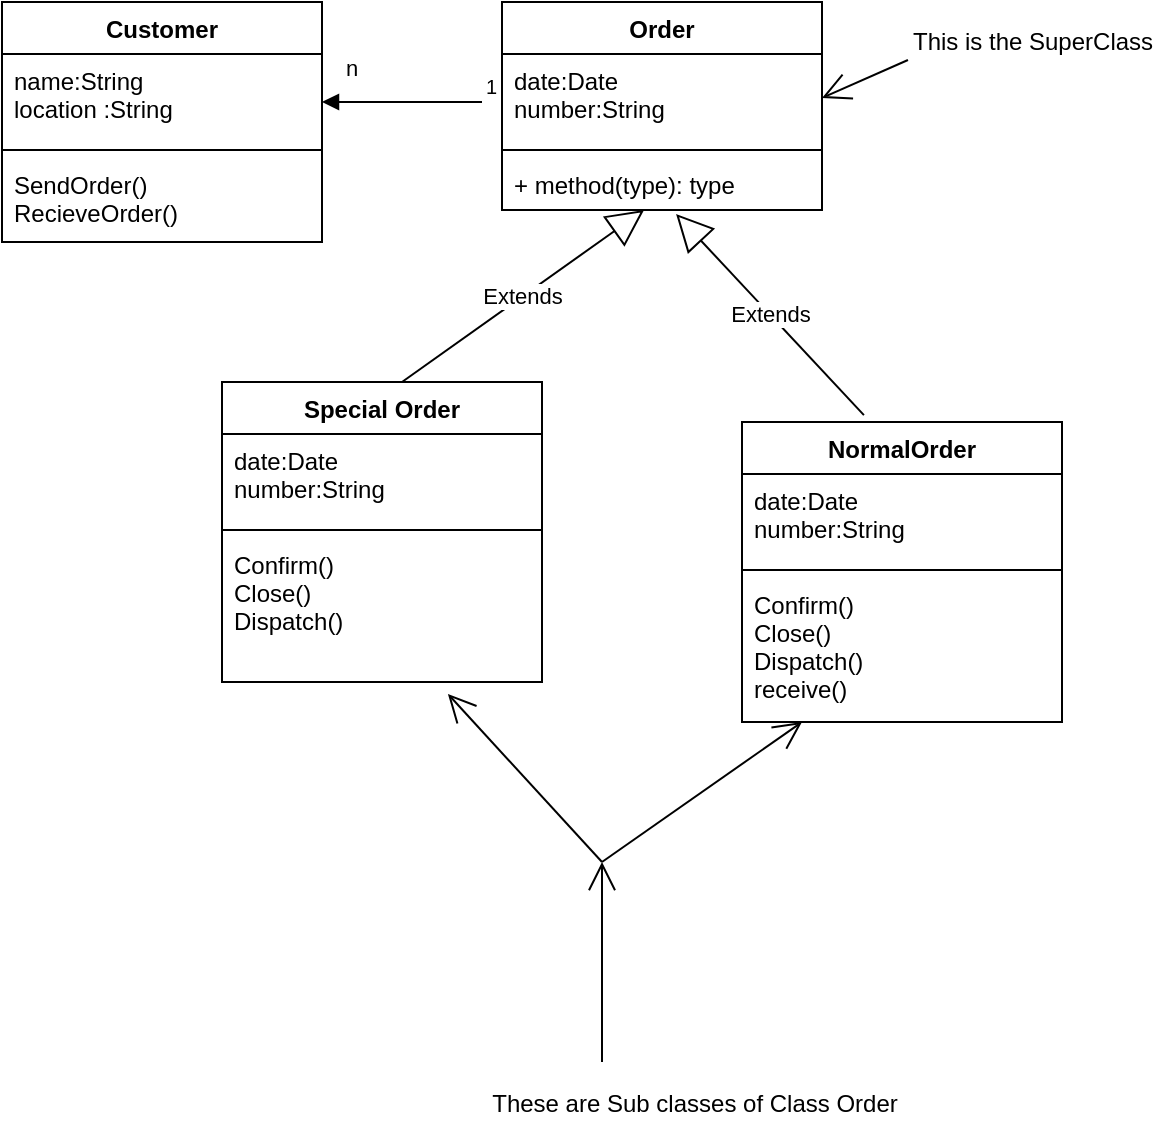<mxfile version="12.9.14" type="google"><diagram id="4AgG9BPKJnf02e3kqztE" name="Page-1"><mxGraphModel dx="828" dy="452" grid="1" gridSize="10" guides="1" tooltips="1" connect="1" arrows="1" fold="1" page="1" pageScale="1" pageWidth="1169" pageHeight="826" math="0" shadow="0"><root><mxCell id="0"/><mxCell id="1" parent="0"/><mxCell id="ueag2wUBxOyDUYuB5pkd-1" value="Customer" style="swimlane;fontStyle=1;align=center;verticalAlign=top;childLayout=stackLayout;horizontal=1;startSize=26;horizontalStack=0;resizeParent=1;resizeParentMax=0;resizeLast=0;collapsible=1;marginBottom=0;" vertex="1" parent="1"><mxGeometry x="140" y="100" width="160" height="120" as="geometry"/></mxCell><mxCell id="ueag2wUBxOyDUYuB5pkd-2" value="name:String&#10;location :String&#10;&#10;&#10;" style="text;strokeColor=none;fillColor=none;align=left;verticalAlign=top;spacingLeft=4;spacingRight=4;overflow=hidden;rotatable=0;points=[[0,0.5],[1,0.5]];portConstraint=eastwest;" vertex="1" parent="ueag2wUBxOyDUYuB5pkd-1"><mxGeometry y="26" width="160" height="44" as="geometry"/></mxCell><mxCell id="ueag2wUBxOyDUYuB5pkd-3" value="" style="line;strokeWidth=1;fillColor=none;align=left;verticalAlign=middle;spacingTop=-1;spacingLeft=3;spacingRight=3;rotatable=0;labelPosition=right;points=[];portConstraint=eastwest;" vertex="1" parent="ueag2wUBxOyDUYuB5pkd-1"><mxGeometry y="70" width="160" height="8" as="geometry"/></mxCell><mxCell id="ueag2wUBxOyDUYuB5pkd-4" value="SendOrder()&#10;RecieveOrder()" style="text;strokeColor=none;fillColor=none;align=left;verticalAlign=top;spacingLeft=4;spacingRight=4;overflow=hidden;rotatable=0;points=[[0,0.5],[1,0.5]];portConstraint=eastwest;" vertex="1" parent="ueag2wUBxOyDUYuB5pkd-1"><mxGeometry y="78" width="160" height="42" as="geometry"/></mxCell><mxCell id="ueag2wUBxOyDUYuB5pkd-5" value="Order" style="swimlane;fontStyle=1;align=center;verticalAlign=top;childLayout=stackLayout;horizontal=1;startSize=26;horizontalStack=0;resizeParent=1;resizeParentMax=0;resizeLast=0;collapsible=1;marginBottom=0;" vertex="1" parent="1"><mxGeometry x="390" y="100" width="160" height="104" as="geometry"/></mxCell><mxCell id="ueag2wUBxOyDUYuB5pkd-6" value="date:Date&#10;number:String" style="text;strokeColor=none;fillColor=none;align=left;verticalAlign=top;spacingLeft=4;spacingRight=4;overflow=hidden;rotatable=0;points=[[0,0.5],[1,0.5]];portConstraint=eastwest;" vertex="1" parent="ueag2wUBxOyDUYuB5pkd-5"><mxGeometry y="26" width="160" height="44" as="geometry"/></mxCell><mxCell id="ueag2wUBxOyDUYuB5pkd-7" value="" style="line;strokeWidth=1;fillColor=none;align=left;verticalAlign=middle;spacingTop=-1;spacingLeft=3;spacingRight=3;rotatable=0;labelPosition=right;points=[];portConstraint=eastwest;" vertex="1" parent="ueag2wUBxOyDUYuB5pkd-5"><mxGeometry y="70" width="160" height="8" as="geometry"/></mxCell><mxCell id="ueag2wUBxOyDUYuB5pkd-8" value="+ method(type): type" style="text;strokeColor=none;fillColor=none;align=left;verticalAlign=top;spacingLeft=4;spacingRight=4;overflow=hidden;rotatable=0;points=[[0,0.5],[1,0.5]];portConstraint=eastwest;" vertex="1" parent="ueag2wUBxOyDUYuB5pkd-5"><mxGeometry y="78" width="160" height="26" as="geometry"/></mxCell><mxCell id="ueag2wUBxOyDUYuB5pkd-11" value="n" style="endArrow=block;endFill=1;html=1;edgeStyle=orthogonalEdgeStyle;align=left;verticalAlign=top;" edge="1" parent="1"><mxGeometry x="0.75" y="-30" relative="1" as="geometry"><mxPoint x="380" y="150" as="sourcePoint"/><mxPoint x="300" y="150" as="targetPoint"/><Array as="points"><mxPoint x="370" y="150"/><mxPoint x="370" y="150"/></Array><mxPoint as="offset"/></mxGeometry></mxCell><mxCell id="ueag2wUBxOyDUYuB5pkd-12" value="1" style="resizable=0;html=1;align=left;verticalAlign=bottom;labelBackgroundColor=#ffffff;fontSize=10;" connectable="0" vertex="1" parent="ueag2wUBxOyDUYuB5pkd-11"><mxGeometry x="-1" relative="1" as="geometry"/></mxCell><mxCell id="ueag2wUBxOyDUYuB5pkd-23" value="Extends" style="endArrow=block;endSize=16;endFill=0;html=1;entryX=0.444;entryY=1;entryDx=0;entryDy=0;entryPerimeter=0;" edge="1" parent="1" target="ueag2wUBxOyDUYuB5pkd-8"><mxGeometry width="160" relative="1" as="geometry"><mxPoint x="340" y="290" as="sourcePoint"/><mxPoint x="459" y="190" as="targetPoint"/></mxGeometry></mxCell><mxCell id="ueag2wUBxOyDUYuB5pkd-25" value="Extends" style="endArrow=block;endSize=16;endFill=0;html=1;exitX=0.381;exitY=-0.023;exitDx=0;exitDy=0;exitPerimeter=0;entryX=0.544;entryY=1.077;entryDx=0;entryDy=0;entryPerimeter=0;" edge="1" parent="1" source="ueag2wUBxOyDUYuB5pkd-19" target="ueag2wUBxOyDUYuB5pkd-8"><mxGeometry width="160" relative="1" as="geometry"><mxPoint x="570" y="280" as="sourcePoint"/><mxPoint x="473" y="190" as="targetPoint"/></mxGeometry></mxCell><mxCell id="ueag2wUBxOyDUYuB5pkd-15" value="Special Order" style="swimlane;fontStyle=1;align=center;verticalAlign=top;childLayout=stackLayout;horizontal=1;startSize=26;horizontalStack=0;resizeParent=1;resizeParentMax=0;resizeLast=0;collapsible=1;marginBottom=0;" vertex="1" parent="1"><mxGeometry x="250" y="290" width="160" height="150" as="geometry"/></mxCell><mxCell id="ueag2wUBxOyDUYuB5pkd-16" value="date:Date&#10;number:String" style="text;strokeColor=none;fillColor=none;align=left;verticalAlign=top;spacingLeft=4;spacingRight=4;overflow=hidden;rotatable=0;points=[[0,0.5],[1,0.5]];portConstraint=eastwest;" vertex="1" parent="ueag2wUBxOyDUYuB5pkd-15"><mxGeometry y="26" width="160" height="44" as="geometry"/></mxCell><mxCell id="ueag2wUBxOyDUYuB5pkd-17" value="" style="line;strokeWidth=1;fillColor=none;align=left;verticalAlign=middle;spacingTop=-1;spacingLeft=3;spacingRight=3;rotatable=0;labelPosition=right;points=[];portConstraint=eastwest;" vertex="1" parent="ueag2wUBxOyDUYuB5pkd-15"><mxGeometry y="70" width="160" height="8" as="geometry"/></mxCell><mxCell id="ueag2wUBxOyDUYuB5pkd-18" value="Confirm()&#10;Close()&#10;Dispatch()" style="text;strokeColor=none;fillColor=none;align=left;verticalAlign=top;spacingLeft=4;spacingRight=4;overflow=hidden;rotatable=0;points=[[0,0.5],[1,0.5]];portConstraint=eastwest;" vertex="1" parent="ueag2wUBxOyDUYuB5pkd-15"><mxGeometry y="78" width="160" height="72" as="geometry"/></mxCell><mxCell id="ueag2wUBxOyDUYuB5pkd-19" value="NormalOrder" style="swimlane;fontStyle=1;align=center;verticalAlign=top;childLayout=stackLayout;horizontal=1;startSize=26;horizontalStack=0;resizeParent=1;resizeParentMax=0;resizeLast=0;collapsible=1;marginBottom=0;" vertex="1" parent="1"><mxGeometry x="510" y="310" width="160" height="150" as="geometry"/></mxCell><mxCell id="ueag2wUBxOyDUYuB5pkd-20" value="date:Date&#10;number:String" style="text;strokeColor=none;fillColor=none;align=left;verticalAlign=top;spacingLeft=4;spacingRight=4;overflow=hidden;rotatable=0;points=[[0,0.5],[1,0.5]];portConstraint=eastwest;" vertex="1" parent="ueag2wUBxOyDUYuB5pkd-19"><mxGeometry y="26" width="160" height="44" as="geometry"/></mxCell><mxCell id="ueag2wUBxOyDUYuB5pkd-21" value="" style="line;strokeWidth=1;fillColor=none;align=left;verticalAlign=middle;spacingTop=-1;spacingLeft=3;spacingRight=3;rotatable=0;labelPosition=right;points=[];portConstraint=eastwest;" vertex="1" parent="ueag2wUBxOyDUYuB5pkd-19"><mxGeometry y="70" width="160" height="8" as="geometry"/></mxCell><mxCell id="ueag2wUBxOyDUYuB5pkd-22" value="Confirm()&#10;Close()&#10;Dispatch()&#10;receive()" style="text;strokeColor=none;fillColor=none;align=left;verticalAlign=top;spacingLeft=4;spacingRight=4;overflow=hidden;rotatable=0;points=[[0,0.5],[1,0.5]];portConstraint=eastwest;" vertex="1" parent="ueag2wUBxOyDUYuB5pkd-19"><mxGeometry y="78" width="160" height="72" as="geometry"/></mxCell><mxCell id="ueag2wUBxOyDUYuB5pkd-27" value="This is the SuperClass" style="text;html=1;align=center;verticalAlign=middle;resizable=0;points=[];autosize=1;" vertex="1" parent="1"><mxGeometry x="585" y="110" width="140" height="20" as="geometry"/></mxCell><mxCell id="ueag2wUBxOyDUYuB5pkd-28" value="" style="endArrow=open;endFill=1;endSize=12;html=1;entryX=1;entryY=0.5;entryDx=0;entryDy=0;exitX=0.057;exitY=0.95;exitDx=0;exitDy=0;exitPerimeter=0;" edge="1" parent="1" source="ueag2wUBxOyDUYuB5pkd-27" target="ueag2wUBxOyDUYuB5pkd-6"><mxGeometry width="160" relative="1" as="geometry"><mxPoint x="600" y="190" as="sourcePoint"/><mxPoint x="760" y="190" as="targetPoint"/></mxGeometry></mxCell><mxCell id="ueag2wUBxOyDUYuB5pkd-30" value="" style="endArrow=open;endFill=1;endSize=12;html=1;entryX=0.706;entryY=1.083;entryDx=0;entryDy=0;entryPerimeter=0;" edge="1" parent="1" target="ueag2wUBxOyDUYuB5pkd-18"><mxGeometry width="160" relative="1" as="geometry"><mxPoint x="440" y="530" as="sourcePoint"/><mxPoint x="400" y="510" as="targetPoint"/></mxGeometry></mxCell><mxCell id="ueag2wUBxOyDUYuB5pkd-31" value="" style="endArrow=open;endFill=1;endSize=12;html=1;" edge="1" parent="1"><mxGeometry width="160" relative="1" as="geometry"><mxPoint x="440" y="530" as="sourcePoint"/><mxPoint x="540" y="460" as="targetPoint"/></mxGeometry></mxCell><mxCell id="ueag2wUBxOyDUYuB5pkd-32" value="" style="endArrow=open;endFill=1;endSize=12;html=1;" edge="1" parent="1"><mxGeometry width="160" relative="1" as="geometry"><mxPoint x="440" y="630" as="sourcePoint"/><mxPoint x="440" y="530" as="targetPoint"/></mxGeometry></mxCell><mxCell id="ueag2wUBxOyDUYuB5pkd-33" value="These are Sub classes of Class Order" style="text;html=1;align=center;verticalAlign=middle;resizable=0;points=[];autosize=1;" vertex="1" parent="1"><mxGeometry x="376" y="641" width="220" height="20" as="geometry"/></mxCell></root></mxGraphModel></diagram></mxfile>